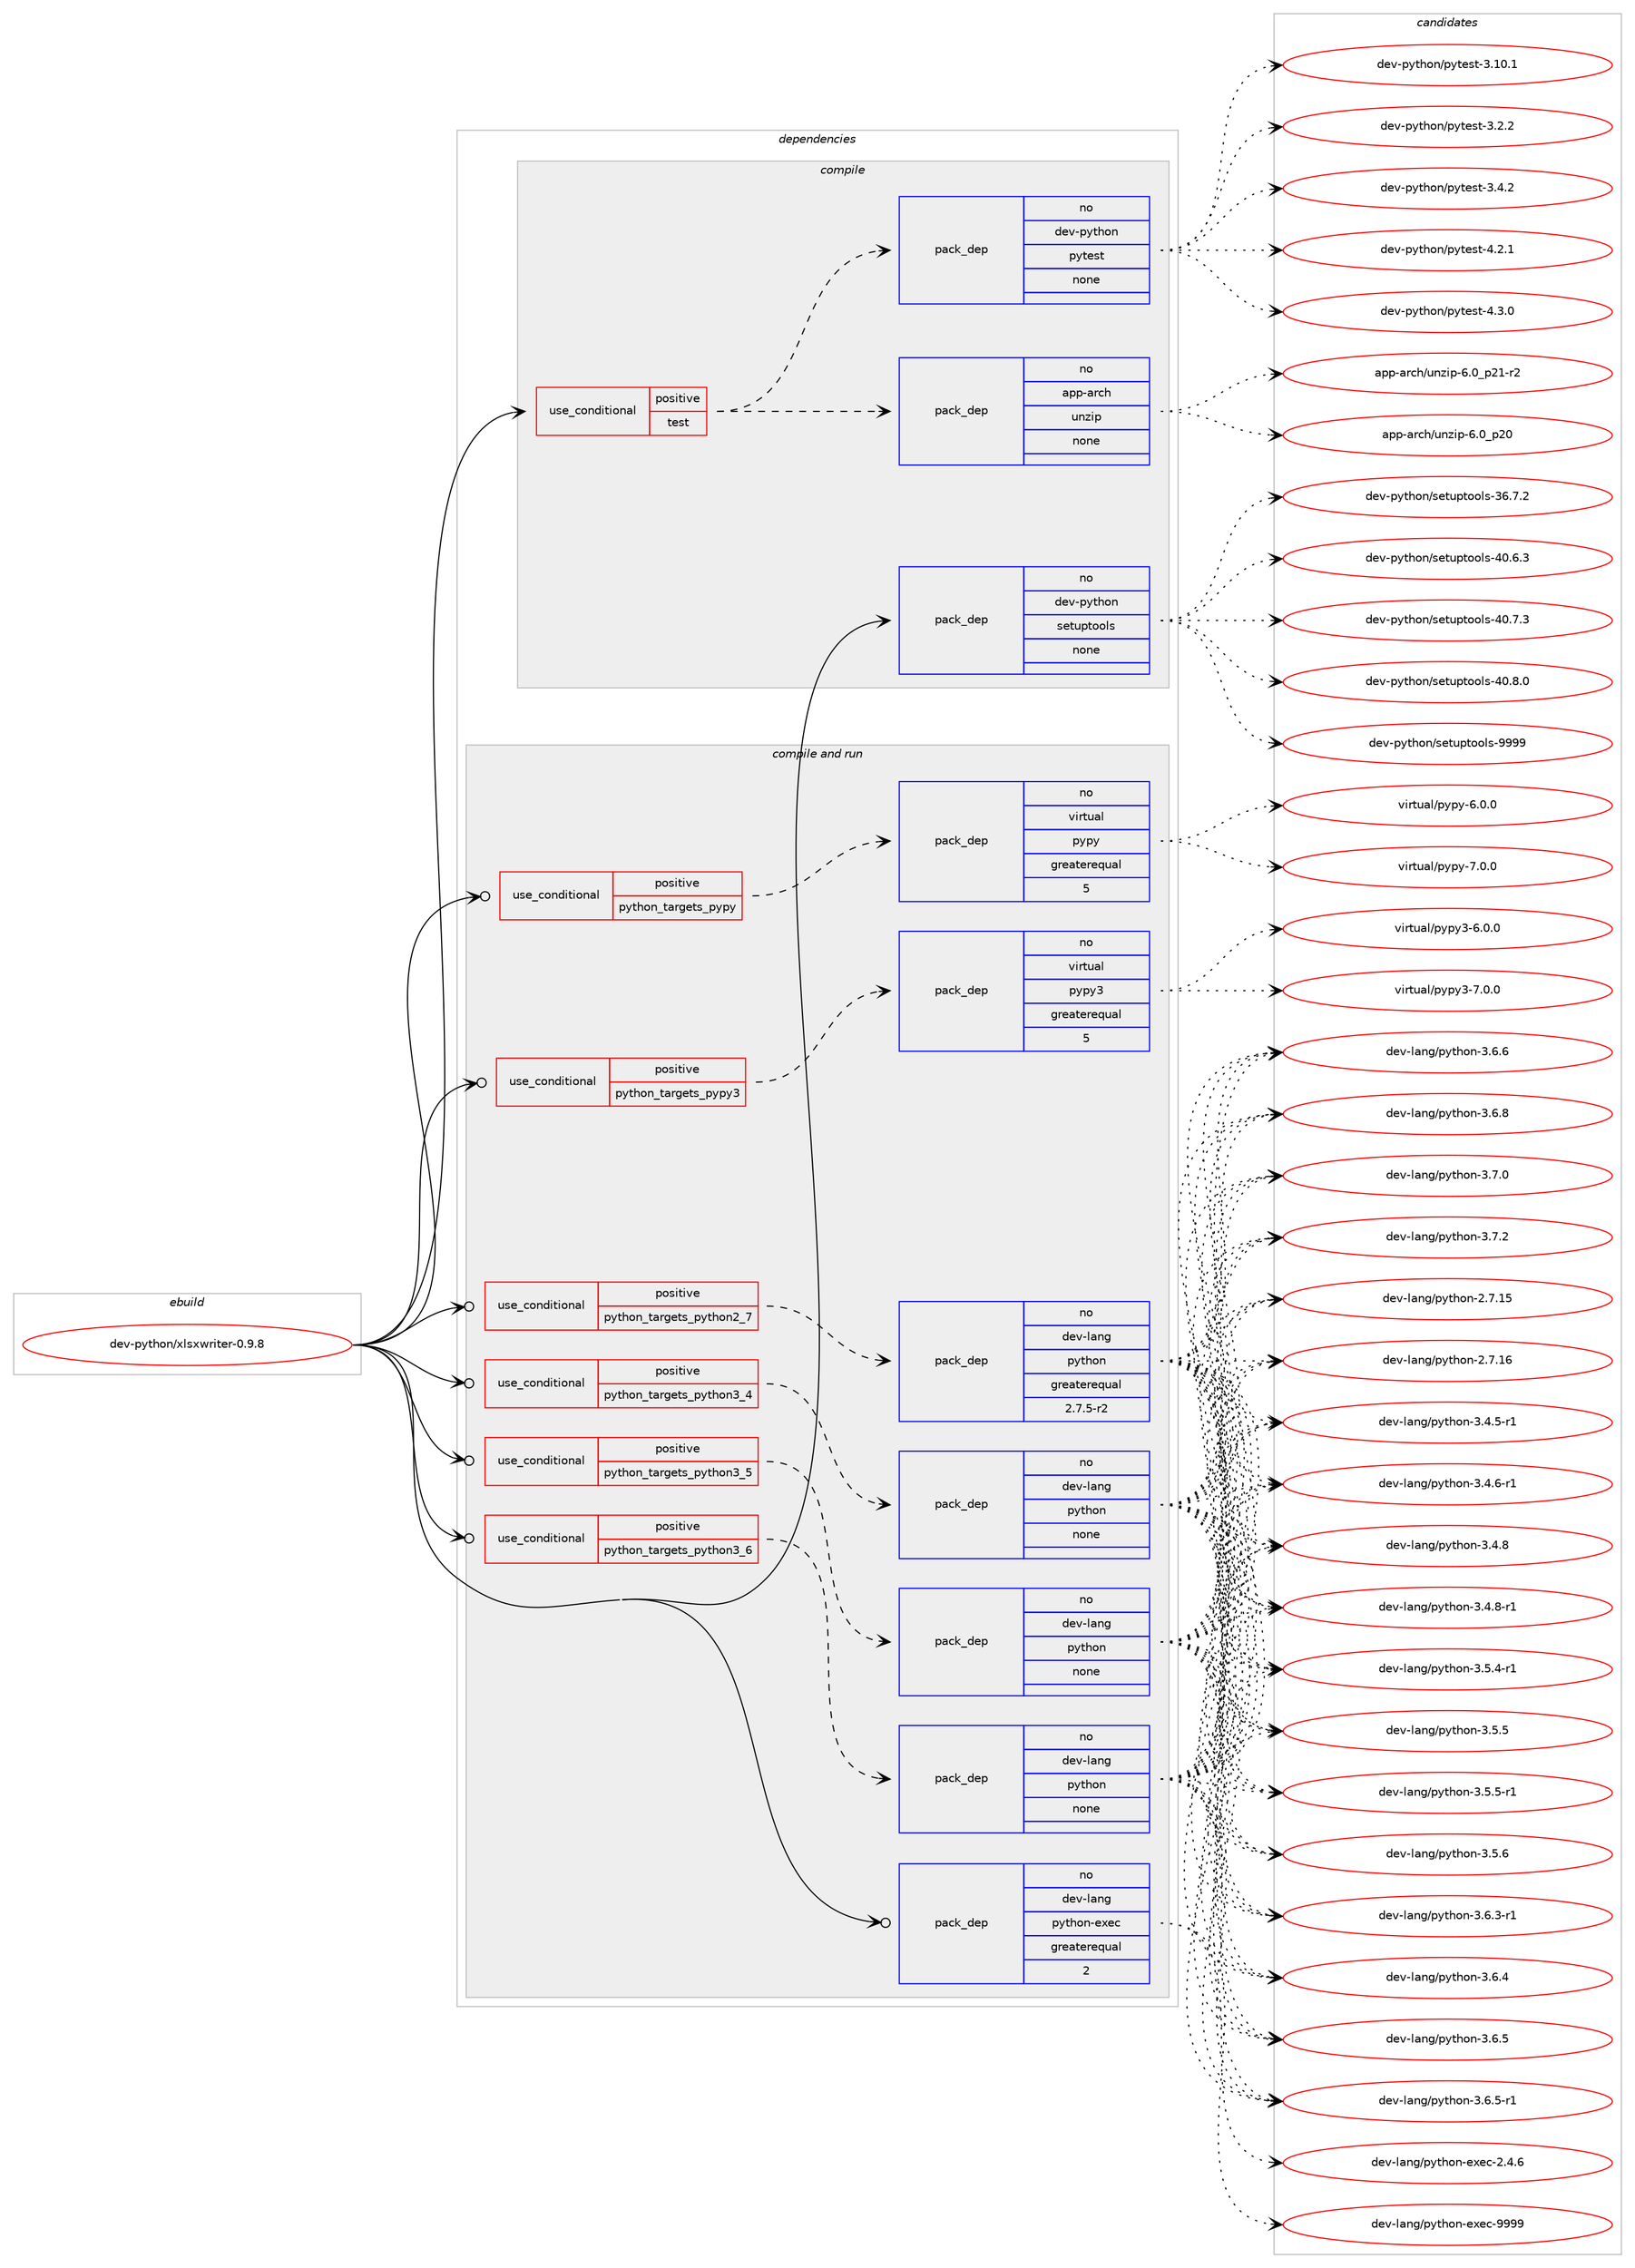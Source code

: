 digraph prolog {

# *************
# Graph options
# *************

newrank=true;
concentrate=true;
compound=true;
graph [rankdir=LR,fontname=Helvetica,fontsize=10,ranksep=1.5];#, ranksep=2.5, nodesep=0.2];
edge  [arrowhead=vee];
node  [fontname=Helvetica,fontsize=10];

# **********
# The ebuild
# **********

subgraph cluster_leftcol {
color=gray;
rank=same;
label=<<i>ebuild</i>>;
id [label="dev-python/xlsxwriter-0.9.8", color=red, width=4, href="../dev-python/xlsxwriter-0.9.8.svg"];
}

# ****************
# The dependencies
# ****************

subgraph cluster_midcol {
color=gray;
label=<<i>dependencies</i>>;
subgraph cluster_compile {
fillcolor="#eeeeee";
style=filled;
label=<<i>compile</i>>;
subgraph cond387084 {
dependency1448691 [label=<<TABLE BORDER="0" CELLBORDER="1" CELLSPACING="0" CELLPADDING="4"><TR><TD ROWSPAN="3" CELLPADDING="10">use_conditional</TD></TR><TR><TD>positive</TD></TR><TR><TD>test</TD></TR></TABLE>>, shape=none, color=red];
subgraph pack1038237 {
dependency1448692 [label=<<TABLE BORDER="0" CELLBORDER="1" CELLSPACING="0" CELLPADDING="4" WIDTH="220"><TR><TD ROWSPAN="6" CELLPADDING="30">pack_dep</TD></TR><TR><TD WIDTH="110">no</TD></TR><TR><TD>app-arch</TD></TR><TR><TD>unzip</TD></TR><TR><TD>none</TD></TR><TR><TD></TD></TR></TABLE>>, shape=none, color=blue];
}
dependency1448691:e -> dependency1448692:w [weight=20,style="dashed",arrowhead="vee"];
subgraph pack1038238 {
dependency1448693 [label=<<TABLE BORDER="0" CELLBORDER="1" CELLSPACING="0" CELLPADDING="4" WIDTH="220"><TR><TD ROWSPAN="6" CELLPADDING="30">pack_dep</TD></TR><TR><TD WIDTH="110">no</TD></TR><TR><TD>dev-python</TD></TR><TR><TD>pytest</TD></TR><TR><TD>none</TD></TR><TR><TD></TD></TR></TABLE>>, shape=none, color=blue];
}
dependency1448691:e -> dependency1448693:w [weight=20,style="dashed",arrowhead="vee"];
}
id:e -> dependency1448691:w [weight=20,style="solid",arrowhead="vee"];
subgraph pack1038239 {
dependency1448694 [label=<<TABLE BORDER="0" CELLBORDER="1" CELLSPACING="0" CELLPADDING="4" WIDTH="220"><TR><TD ROWSPAN="6" CELLPADDING="30">pack_dep</TD></TR><TR><TD WIDTH="110">no</TD></TR><TR><TD>dev-python</TD></TR><TR><TD>setuptools</TD></TR><TR><TD>none</TD></TR><TR><TD></TD></TR></TABLE>>, shape=none, color=blue];
}
id:e -> dependency1448694:w [weight=20,style="solid",arrowhead="vee"];
}
subgraph cluster_compileandrun {
fillcolor="#eeeeee";
style=filled;
label=<<i>compile and run</i>>;
subgraph cond387085 {
dependency1448695 [label=<<TABLE BORDER="0" CELLBORDER="1" CELLSPACING="0" CELLPADDING="4"><TR><TD ROWSPAN="3" CELLPADDING="10">use_conditional</TD></TR><TR><TD>positive</TD></TR><TR><TD>python_targets_pypy</TD></TR></TABLE>>, shape=none, color=red];
subgraph pack1038240 {
dependency1448696 [label=<<TABLE BORDER="0" CELLBORDER="1" CELLSPACING="0" CELLPADDING="4" WIDTH="220"><TR><TD ROWSPAN="6" CELLPADDING="30">pack_dep</TD></TR><TR><TD WIDTH="110">no</TD></TR><TR><TD>virtual</TD></TR><TR><TD>pypy</TD></TR><TR><TD>greaterequal</TD></TR><TR><TD>5</TD></TR></TABLE>>, shape=none, color=blue];
}
dependency1448695:e -> dependency1448696:w [weight=20,style="dashed",arrowhead="vee"];
}
id:e -> dependency1448695:w [weight=20,style="solid",arrowhead="odotvee"];
subgraph cond387086 {
dependency1448697 [label=<<TABLE BORDER="0" CELLBORDER="1" CELLSPACING="0" CELLPADDING="4"><TR><TD ROWSPAN="3" CELLPADDING="10">use_conditional</TD></TR><TR><TD>positive</TD></TR><TR><TD>python_targets_pypy3</TD></TR></TABLE>>, shape=none, color=red];
subgraph pack1038241 {
dependency1448698 [label=<<TABLE BORDER="0" CELLBORDER="1" CELLSPACING="0" CELLPADDING="4" WIDTH="220"><TR><TD ROWSPAN="6" CELLPADDING="30">pack_dep</TD></TR><TR><TD WIDTH="110">no</TD></TR><TR><TD>virtual</TD></TR><TR><TD>pypy3</TD></TR><TR><TD>greaterequal</TD></TR><TR><TD>5</TD></TR></TABLE>>, shape=none, color=blue];
}
dependency1448697:e -> dependency1448698:w [weight=20,style="dashed",arrowhead="vee"];
}
id:e -> dependency1448697:w [weight=20,style="solid",arrowhead="odotvee"];
subgraph cond387087 {
dependency1448699 [label=<<TABLE BORDER="0" CELLBORDER="1" CELLSPACING="0" CELLPADDING="4"><TR><TD ROWSPAN="3" CELLPADDING="10">use_conditional</TD></TR><TR><TD>positive</TD></TR><TR><TD>python_targets_python2_7</TD></TR></TABLE>>, shape=none, color=red];
subgraph pack1038242 {
dependency1448700 [label=<<TABLE BORDER="0" CELLBORDER="1" CELLSPACING="0" CELLPADDING="4" WIDTH="220"><TR><TD ROWSPAN="6" CELLPADDING="30">pack_dep</TD></TR><TR><TD WIDTH="110">no</TD></TR><TR><TD>dev-lang</TD></TR><TR><TD>python</TD></TR><TR><TD>greaterequal</TD></TR><TR><TD>2.7.5-r2</TD></TR></TABLE>>, shape=none, color=blue];
}
dependency1448699:e -> dependency1448700:w [weight=20,style="dashed",arrowhead="vee"];
}
id:e -> dependency1448699:w [weight=20,style="solid",arrowhead="odotvee"];
subgraph cond387088 {
dependency1448701 [label=<<TABLE BORDER="0" CELLBORDER="1" CELLSPACING="0" CELLPADDING="4"><TR><TD ROWSPAN="3" CELLPADDING="10">use_conditional</TD></TR><TR><TD>positive</TD></TR><TR><TD>python_targets_python3_4</TD></TR></TABLE>>, shape=none, color=red];
subgraph pack1038243 {
dependency1448702 [label=<<TABLE BORDER="0" CELLBORDER="1" CELLSPACING="0" CELLPADDING="4" WIDTH="220"><TR><TD ROWSPAN="6" CELLPADDING="30">pack_dep</TD></TR><TR><TD WIDTH="110">no</TD></TR><TR><TD>dev-lang</TD></TR><TR><TD>python</TD></TR><TR><TD>none</TD></TR><TR><TD></TD></TR></TABLE>>, shape=none, color=blue];
}
dependency1448701:e -> dependency1448702:w [weight=20,style="dashed",arrowhead="vee"];
}
id:e -> dependency1448701:w [weight=20,style="solid",arrowhead="odotvee"];
subgraph cond387089 {
dependency1448703 [label=<<TABLE BORDER="0" CELLBORDER="1" CELLSPACING="0" CELLPADDING="4"><TR><TD ROWSPAN="3" CELLPADDING="10">use_conditional</TD></TR><TR><TD>positive</TD></TR><TR><TD>python_targets_python3_5</TD></TR></TABLE>>, shape=none, color=red];
subgraph pack1038244 {
dependency1448704 [label=<<TABLE BORDER="0" CELLBORDER="1" CELLSPACING="0" CELLPADDING="4" WIDTH="220"><TR><TD ROWSPAN="6" CELLPADDING="30">pack_dep</TD></TR><TR><TD WIDTH="110">no</TD></TR><TR><TD>dev-lang</TD></TR><TR><TD>python</TD></TR><TR><TD>none</TD></TR><TR><TD></TD></TR></TABLE>>, shape=none, color=blue];
}
dependency1448703:e -> dependency1448704:w [weight=20,style="dashed",arrowhead="vee"];
}
id:e -> dependency1448703:w [weight=20,style="solid",arrowhead="odotvee"];
subgraph cond387090 {
dependency1448705 [label=<<TABLE BORDER="0" CELLBORDER="1" CELLSPACING="0" CELLPADDING="4"><TR><TD ROWSPAN="3" CELLPADDING="10">use_conditional</TD></TR><TR><TD>positive</TD></TR><TR><TD>python_targets_python3_6</TD></TR></TABLE>>, shape=none, color=red];
subgraph pack1038245 {
dependency1448706 [label=<<TABLE BORDER="0" CELLBORDER="1" CELLSPACING="0" CELLPADDING="4" WIDTH="220"><TR><TD ROWSPAN="6" CELLPADDING="30">pack_dep</TD></TR><TR><TD WIDTH="110">no</TD></TR><TR><TD>dev-lang</TD></TR><TR><TD>python</TD></TR><TR><TD>none</TD></TR><TR><TD></TD></TR></TABLE>>, shape=none, color=blue];
}
dependency1448705:e -> dependency1448706:w [weight=20,style="dashed",arrowhead="vee"];
}
id:e -> dependency1448705:w [weight=20,style="solid",arrowhead="odotvee"];
subgraph pack1038246 {
dependency1448707 [label=<<TABLE BORDER="0" CELLBORDER="1" CELLSPACING="0" CELLPADDING="4" WIDTH="220"><TR><TD ROWSPAN="6" CELLPADDING="30">pack_dep</TD></TR><TR><TD WIDTH="110">no</TD></TR><TR><TD>dev-lang</TD></TR><TR><TD>python-exec</TD></TR><TR><TD>greaterequal</TD></TR><TR><TD>2</TD></TR></TABLE>>, shape=none, color=blue];
}
id:e -> dependency1448707:w [weight=20,style="solid",arrowhead="odotvee"];
}
subgraph cluster_run {
fillcolor="#eeeeee";
style=filled;
label=<<i>run</i>>;
}
}

# **************
# The candidates
# **************

subgraph cluster_choices {
rank=same;
color=gray;
label=<<i>candidates</i>>;

subgraph choice1038237 {
color=black;
nodesep=1;
choice971121124597114991044711711012210511245544648951125048 [label="app-arch/unzip-6.0_p20", color=red, width=4,href="../app-arch/unzip-6.0_p20.svg"];
choice9711211245971149910447117110122105112455446489511250494511450 [label="app-arch/unzip-6.0_p21-r2", color=red, width=4,href="../app-arch/unzip-6.0_p21-r2.svg"];
dependency1448692:e -> choice971121124597114991044711711012210511245544648951125048:w [style=dotted,weight="100"];
dependency1448692:e -> choice9711211245971149910447117110122105112455446489511250494511450:w [style=dotted,weight="100"];
}
subgraph choice1038238 {
color=black;
nodesep=1;
choice100101118451121211161041111104711212111610111511645514649484649 [label="dev-python/pytest-3.10.1", color=red, width=4,href="../dev-python/pytest-3.10.1.svg"];
choice1001011184511212111610411111047112121116101115116455146504650 [label="dev-python/pytest-3.2.2", color=red, width=4,href="../dev-python/pytest-3.2.2.svg"];
choice1001011184511212111610411111047112121116101115116455146524650 [label="dev-python/pytest-3.4.2", color=red, width=4,href="../dev-python/pytest-3.4.2.svg"];
choice1001011184511212111610411111047112121116101115116455246504649 [label="dev-python/pytest-4.2.1", color=red, width=4,href="../dev-python/pytest-4.2.1.svg"];
choice1001011184511212111610411111047112121116101115116455246514648 [label="dev-python/pytest-4.3.0", color=red, width=4,href="../dev-python/pytest-4.3.0.svg"];
dependency1448693:e -> choice100101118451121211161041111104711212111610111511645514649484649:w [style=dotted,weight="100"];
dependency1448693:e -> choice1001011184511212111610411111047112121116101115116455146504650:w [style=dotted,weight="100"];
dependency1448693:e -> choice1001011184511212111610411111047112121116101115116455146524650:w [style=dotted,weight="100"];
dependency1448693:e -> choice1001011184511212111610411111047112121116101115116455246504649:w [style=dotted,weight="100"];
dependency1448693:e -> choice1001011184511212111610411111047112121116101115116455246514648:w [style=dotted,weight="100"];
}
subgraph choice1038239 {
color=black;
nodesep=1;
choice100101118451121211161041111104711510111611711211611111110811545515446554650 [label="dev-python/setuptools-36.7.2", color=red, width=4,href="../dev-python/setuptools-36.7.2.svg"];
choice100101118451121211161041111104711510111611711211611111110811545524846544651 [label="dev-python/setuptools-40.6.3", color=red, width=4,href="../dev-python/setuptools-40.6.3.svg"];
choice100101118451121211161041111104711510111611711211611111110811545524846554651 [label="dev-python/setuptools-40.7.3", color=red, width=4,href="../dev-python/setuptools-40.7.3.svg"];
choice100101118451121211161041111104711510111611711211611111110811545524846564648 [label="dev-python/setuptools-40.8.0", color=red, width=4,href="../dev-python/setuptools-40.8.0.svg"];
choice10010111845112121116104111110471151011161171121161111111081154557575757 [label="dev-python/setuptools-9999", color=red, width=4,href="../dev-python/setuptools-9999.svg"];
dependency1448694:e -> choice100101118451121211161041111104711510111611711211611111110811545515446554650:w [style=dotted,weight="100"];
dependency1448694:e -> choice100101118451121211161041111104711510111611711211611111110811545524846544651:w [style=dotted,weight="100"];
dependency1448694:e -> choice100101118451121211161041111104711510111611711211611111110811545524846554651:w [style=dotted,weight="100"];
dependency1448694:e -> choice100101118451121211161041111104711510111611711211611111110811545524846564648:w [style=dotted,weight="100"];
dependency1448694:e -> choice10010111845112121116104111110471151011161171121161111111081154557575757:w [style=dotted,weight="100"];
}
subgraph choice1038240 {
color=black;
nodesep=1;
choice1181051141161179710847112121112121455446484648 [label="virtual/pypy-6.0.0", color=red, width=4,href="../virtual/pypy-6.0.0.svg"];
choice1181051141161179710847112121112121455546484648 [label="virtual/pypy-7.0.0", color=red, width=4,href="../virtual/pypy-7.0.0.svg"];
dependency1448696:e -> choice1181051141161179710847112121112121455446484648:w [style=dotted,weight="100"];
dependency1448696:e -> choice1181051141161179710847112121112121455546484648:w [style=dotted,weight="100"];
}
subgraph choice1038241 {
color=black;
nodesep=1;
choice118105114116117971084711212111212151455446484648 [label="virtual/pypy3-6.0.0", color=red, width=4,href="../virtual/pypy3-6.0.0.svg"];
choice118105114116117971084711212111212151455546484648 [label="virtual/pypy3-7.0.0", color=red, width=4,href="../virtual/pypy3-7.0.0.svg"];
dependency1448698:e -> choice118105114116117971084711212111212151455446484648:w [style=dotted,weight="100"];
dependency1448698:e -> choice118105114116117971084711212111212151455546484648:w [style=dotted,weight="100"];
}
subgraph choice1038242 {
color=black;
nodesep=1;
choice10010111845108971101034711212111610411111045504655464953 [label="dev-lang/python-2.7.15", color=red, width=4,href="../dev-lang/python-2.7.15.svg"];
choice10010111845108971101034711212111610411111045504655464954 [label="dev-lang/python-2.7.16", color=red, width=4,href="../dev-lang/python-2.7.16.svg"];
choice1001011184510897110103471121211161041111104551465246534511449 [label="dev-lang/python-3.4.5-r1", color=red, width=4,href="../dev-lang/python-3.4.5-r1.svg"];
choice1001011184510897110103471121211161041111104551465246544511449 [label="dev-lang/python-3.4.6-r1", color=red, width=4,href="../dev-lang/python-3.4.6-r1.svg"];
choice100101118451089711010347112121116104111110455146524656 [label="dev-lang/python-3.4.8", color=red, width=4,href="../dev-lang/python-3.4.8.svg"];
choice1001011184510897110103471121211161041111104551465246564511449 [label="dev-lang/python-3.4.8-r1", color=red, width=4,href="../dev-lang/python-3.4.8-r1.svg"];
choice1001011184510897110103471121211161041111104551465346524511449 [label="dev-lang/python-3.5.4-r1", color=red, width=4,href="../dev-lang/python-3.5.4-r1.svg"];
choice100101118451089711010347112121116104111110455146534653 [label="dev-lang/python-3.5.5", color=red, width=4,href="../dev-lang/python-3.5.5.svg"];
choice1001011184510897110103471121211161041111104551465346534511449 [label="dev-lang/python-3.5.5-r1", color=red, width=4,href="../dev-lang/python-3.5.5-r1.svg"];
choice100101118451089711010347112121116104111110455146534654 [label="dev-lang/python-3.5.6", color=red, width=4,href="../dev-lang/python-3.5.6.svg"];
choice1001011184510897110103471121211161041111104551465446514511449 [label="dev-lang/python-3.6.3-r1", color=red, width=4,href="../dev-lang/python-3.6.3-r1.svg"];
choice100101118451089711010347112121116104111110455146544652 [label="dev-lang/python-3.6.4", color=red, width=4,href="../dev-lang/python-3.6.4.svg"];
choice100101118451089711010347112121116104111110455146544653 [label="dev-lang/python-3.6.5", color=red, width=4,href="../dev-lang/python-3.6.5.svg"];
choice1001011184510897110103471121211161041111104551465446534511449 [label="dev-lang/python-3.6.5-r1", color=red, width=4,href="../dev-lang/python-3.6.5-r1.svg"];
choice100101118451089711010347112121116104111110455146544654 [label="dev-lang/python-3.6.6", color=red, width=4,href="../dev-lang/python-3.6.6.svg"];
choice100101118451089711010347112121116104111110455146544656 [label="dev-lang/python-3.6.8", color=red, width=4,href="../dev-lang/python-3.6.8.svg"];
choice100101118451089711010347112121116104111110455146554648 [label="dev-lang/python-3.7.0", color=red, width=4,href="../dev-lang/python-3.7.0.svg"];
choice100101118451089711010347112121116104111110455146554650 [label="dev-lang/python-3.7.2", color=red, width=4,href="../dev-lang/python-3.7.2.svg"];
dependency1448700:e -> choice10010111845108971101034711212111610411111045504655464953:w [style=dotted,weight="100"];
dependency1448700:e -> choice10010111845108971101034711212111610411111045504655464954:w [style=dotted,weight="100"];
dependency1448700:e -> choice1001011184510897110103471121211161041111104551465246534511449:w [style=dotted,weight="100"];
dependency1448700:e -> choice1001011184510897110103471121211161041111104551465246544511449:w [style=dotted,weight="100"];
dependency1448700:e -> choice100101118451089711010347112121116104111110455146524656:w [style=dotted,weight="100"];
dependency1448700:e -> choice1001011184510897110103471121211161041111104551465246564511449:w [style=dotted,weight="100"];
dependency1448700:e -> choice1001011184510897110103471121211161041111104551465346524511449:w [style=dotted,weight="100"];
dependency1448700:e -> choice100101118451089711010347112121116104111110455146534653:w [style=dotted,weight="100"];
dependency1448700:e -> choice1001011184510897110103471121211161041111104551465346534511449:w [style=dotted,weight="100"];
dependency1448700:e -> choice100101118451089711010347112121116104111110455146534654:w [style=dotted,weight="100"];
dependency1448700:e -> choice1001011184510897110103471121211161041111104551465446514511449:w [style=dotted,weight="100"];
dependency1448700:e -> choice100101118451089711010347112121116104111110455146544652:w [style=dotted,weight="100"];
dependency1448700:e -> choice100101118451089711010347112121116104111110455146544653:w [style=dotted,weight="100"];
dependency1448700:e -> choice1001011184510897110103471121211161041111104551465446534511449:w [style=dotted,weight="100"];
dependency1448700:e -> choice100101118451089711010347112121116104111110455146544654:w [style=dotted,weight="100"];
dependency1448700:e -> choice100101118451089711010347112121116104111110455146544656:w [style=dotted,weight="100"];
dependency1448700:e -> choice100101118451089711010347112121116104111110455146554648:w [style=dotted,weight="100"];
dependency1448700:e -> choice100101118451089711010347112121116104111110455146554650:w [style=dotted,weight="100"];
}
subgraph choice1038243 {
color=black;
nodesep=1;
choice10010111845108971101034711212111610411111045504655464953 [label="dev-lang/python-2.7.15", color=red, width=4,href="../dev-lang/python-2.7.15.svg"];
choice10010111845108971101034711212111610411111045504655464954 [label="dev-lang/python-2.7.16", color=red, width=4,href="../dev-lang/python-2.7.16.svg"];
choice1001011184510897110103471121211161041111104551465246534511449 [label="dev-lang/python-3.4.5-r1", color=red, width=4,href="../dev-lang/python-3.4.5-r1.svg"];
choice1001011184510897110103471121211161041111104551465246544511449 [label="dev-lang/python-3.4.6-r1", color=red, width=4,href="../dev-lang/python-3.4.6-r1.svg"];
choice100101118451089711010347112121116104111110455146524656 [label="dev-lang/python-3.4.8", color=red, width=4,href="../dev-lang/python-3.4.8.svg"];
choice1001011184510897110103471121211161041111104551465246564511449 [label="dev-lang/python-3.4.8-r1", color=red, width=4,href="../dev-lang/python-3.4.8-r1.svg"];
choice1001011184510897110103471121211161041111104551465346524511449 [label="dev-lang/python-3.5.4-r1", color=red, width=4,href="../dev-lang/python-3.5.4-r1.svg"];
choice100101118451089711010347112121116104111110455146534653 [label="dev-lang/python-3.5.5", color=red, width=4,href="../dev-lang/python-3.5.5.svg"];
choice1001011184510897110103471121211161041111104551465346534511449 [label="dev-lang/python-3.5.5-r1", color=red, width=4,href="../dev-lang/python-3.5.5-r1.svg"];
choice100101118451089711010347112121116104111110455146534654 [label="dev-lang/python-3.5.6", color=red, width=4,href="../dev-lang/python-3.5.6.svg"];
choice1001011184510897110103471121211161041111104551465446514511449 [label="dev-lang/python-3.6.3-r1", color=red, width=4,href="../dev-lang/python-3.6.3-r1.svg"];
choice100101118451089711010347112121116104111110455146544652 [label="dev-lang/python-3.6.4", color=red, width=4,href="../dev-lang/python-3.6.4.svg"];
choice100101118451089711010347112121116104111110455146544653 [label="dev-lang/python-3.6.5", color=red, width=4,href="../dev-lang/python-3.6.5.svg"];
choice1001011184510897110103471121211161041111104551465446534511449 [label="dev-lang/python-3.6.5-r1", color=red, width=4,href="../dev-lang/python-3.6.5-r1.svg"];
choice100101118451089711010347112121116104111110455146544654 [label="dev-lang/python-3.6.6", color=red, width=4,href="../dev-lang/python-3.6.6.svg"];
choice100101118451089711010347112121116104111110455146544656 [label="dev-lang/python-3.6.8", color=red, width=4,href="../dev-lang/python-3.6.8.svg"];
choice100101118451089711010347112121116104111110455146554648 [label="dev-lang/python-3.7.0", color=red, width=4,href="../dev-lang/python-3.7.0.svg"];
choice100101118451089711010347112121116104111110455146554650 [label="dev-lang/python-3.7.2", color=red, width=4,href="../dev-lang/python-3.7.2.svg"];
dependency1448702:e -> choice10010111845108971101034711212111610411111045504655464953:w [style=dotted,weight="100"];
dependency1448702:e -> choice10010111845108971101034711212111610411111045504655464954:w [style=dotted,weight="100"];
dependency1448702:e -> choice1001011184510897110103471121211161041111104551465246534511449:w [style=dotted,weight="100"];
dependency1448702:e -> choice1001011184510897110103471121211161041111104551465246544511449:w [style=dotted,weight="100"];
dependency1448702:e -> choice100101118451089711010347112121116104111110455146524656:w [style=dotted,weight="100"];
dependency1448702:e -> choice1001011184510897110103471121211161041111104551465246564511449:w [style=dotted,weight="100"];
dependency1448702:e -> choice1001011184510897110103471121211161041111104551465346524511449:w [style=dotted,weight="100"];
dependency1448702:e -> choice100101118451089711010347112121116104111110455146534653:w [style=dotted,weight="100"];
dependency1448702:e -> choice1001011184510897110103471121211161041111104551465346534511449:w [style=dotted,weight="100"];
dependency1448702:e -> choice100101118451089711010347112121116104111110455146534654:w [style=dotted,weight="100"];
dependency1448702:e -> choice1001011184510897110103471121211161041111104551465446514511449:w [style=dotted,weight="100"];
dependency1448702:e -> choice100101118451089711010347112121116104111110455146544652:w [style=dotted,weight="100"];
dependency1448702:e -> choice100101118451089711010347112121116104111110455146544653:w [style=dotted,weight="100"];
dependency1448702:e -> choice1001011184510897110103471121211161041111104551465446534511449:w [style=dotted,weight="100"];
dependency1448702:e -> choice100101118451089711010347112121116104111110455146544654:w [style=dotted,weight="100"];
dependency1448702:e -> choice100101118451089711010347112121116104111110455146544656:w [style=dotted,weight="100"];
dependency1448702:e -> choice100101118451089711010347112121116104111110455146554648:w [style=dotted,weight="100"];
dependency1448702:e -> choice100101118451089711010347112121116104111110455146554650:w [style=dotted,weight="100"];
}
subgraph choice1038244 {
color=black;
nodesep=1;
choice10010111845108971101034711212111610411111045504655464953 [label="dev-lang/python-2.7.15", color=red, width=4,href="../dev-lang/python-2.7.15.svg"];
choice10010111845108971101034711212111610411111045504655464954 [label="dev-lang/python-2.7.16", color=red, width=4,href="../dev-lang/python-2.7.16.svg"];
choice1001011184510897110103471121211161041111104551465246534511449 [label="dev-lang/python-3.4.5-r1", color=red, width=4,href="../dev-lang/python-3.4.5-r1.svg"];
choice1001011184510897110103471121211161041111104551465246544511449 [label="dev-lang/python-3.4.6-r1", color=red, width=4,href="../dev-lang/python-3.4.6-r1.svg"];
choice100101118451089711010347112121116104111110455146524656 [label="dev-lang/python-3.4.8", color=red, width=4,href="../dev-lang/python-3.4.8.svg"];
choice1001011184510897110103471121211161041111104551465246564511449 [label="dev-lang/python-3.4.8-r1", color=red, width=4,href="../dev-lang/python-3.4.8-r1.svg"];
choice1001011184510897110103471121211161041111104551465346524511449 [label="dev-lang/python-3.5.4-r1", color=red, width=4,href="../dev-lang/python-3.5.4-r1.svg"];
choice100101118451089711010347112121116104111110455146534653 [label="dev-lang/python-3.5.5", color=red, width=4,href="../dev-lang/python-3.5.5.svg"];
choice1001011184510897110103471121211161041111104551465346534511449 [label="dev-lang/python-3.5.5-r1", color=red, width=4,href="../dev-lang/python-3.5.5-r1.svg"];
choice100101118451089711010347112121116104111110455146534654 [label="dev-lang/python-3.5.6", color=red, width=4,href="../dev-lang/python-3.5.6.svg"];
choice1001011184510897110103471121211161041111104551465446514511449 [label="dev-lang/python-3.6.3-r1", color=red, width=4,href="../dev-lang/python-3.6.3-r1.svg"];
choice100101118451089711010347112121116104111110455146544652 [label="dev-lang/python-3.6.4", color=red, width=4,href="../dev-lang/python-3.6.4.svg"];
choice100101118451089711010347112121116104111110455146544653 [label="dev-lang/python-3.6.5", color=red, width=4,href="../dev-lang/python-3.6.5.svg"];
choice1001011184510897110103471121211161041111104551465446534511449 [label="dev-lang/python-3.6.5-r1", color=red, width=4,href="../dev-lang/python-3.6.5-r1.svg"];
choice100101118451089711010347112121116104111110455146544654 [label="dev-lang/python-3.6.6", color=red, width=4,href="../dev-lang/python-3.6.6.svg"];
choice100101118451089711010347112121116104111110455146544656 [label="dev-lang/python-3.6.8", color=red, width=4,href="../dev-lang/python-3.6.8.svg"];
choice100101118451089711010347112121116104111110455146554648 [label="dev-lang/python-3.7.0", color=red, width=4,href="../dev-lang/python-3.7.0.svg"];
choice100101118451089711010347112121116104111110455146554650 [label="dev-lang/python-3.7.2", color=red, width=4,href="../dev-lang/python-3.7.2.svg"];
dependency1448704:e -> choice10010111845108971101034711212111610411111045504655464953:w [style=dotted,weight="100"];
dependency1448704:e -> choice10010111845108971101034711212111610411111045504655464954:w [style=dotted,weight="100"];
dependency1448704:e -> choice1001011184510897110103471121211161041111104551465246534511449:w [style=dotted,weight="100"];
dependency1448704:e -> choice1001011184510897110103471121211161041111104551465246544511449:w [style=dotted,weight="100"];
dependency1448704:e -> choice100101118451089711010347112121116104111110455146524656:w [style=dotted,weight="100"];
dependency1448704:e -> choice1001011184510897110103471121211161041111104551465246564511449:w [style=dotted,weight="100"];
dependency1448704:e -> choice1001011184510897110103471121211161041111104551465346524511449:w [style=dotted,weight="100"];
dependency1448704:e -> choice100101118451089711010347112121116104111110455146534653:w [style=dotted,weight="100"];
dependency1448704:e -> choice1001011184510897110103471121211161041111104551465346534511449:w [style=dotted,weight="100"];
dependency1448704:e -> choice100101118451089711010347112121116104111110455146534654:w [style=dotted,weight="100"];
dependency1448704:e -> choice1001011184510897110103471121211161041111104551465446514511449:w [style=dotted,weight="100"];
dependency1448704:e -> choice100101118451089711010347112121116104111110455146544652:w [style=dotted,weight="100"];
dependency1448704:e -> choice100101118451089711010347112121116104111110455146544653:w [style=dotted,weight="100"];
dependency1448704:e -> choice1001011184510897110103471121211161041111104551465446534511449:w [style=dotted,weight="100"];
dependency1448704:e -> choice100101118451089711010347112121116104111110455146544654:w [style=dotted,weight="100"];
dependency1448704:e -> choice100101118451089711010347112121116104111110455146544656:w [style=dotted,weight="100"];
dependency1448704:e -> choice100101118451089711010347112121116104111110455146554648:w [style=dotted,weight="100"];
dependency1448704:e -> choice100101118451089711010347112121116104111110455146554650:w [style=dotted,weight="100"];
}
subgraph choice1038245 {
color=black;
nodesep=1;
choice10010111845108971101034711212111610411111045504655464953 [label="dev-lang/python-2.7.15", color=red, width=4,href="../dev-lang/python-2.7.15.svg"];
choice10010111845108971101034711212111610411111045504655464954 [label="dev-lang/python-2.7.16", color=red, width=4,href="../dev-lang/python-2.7.16.svg"];
choice1001011184510897110103471121211161041111104551465246534511449 [label="dev-lang/python-3.4.5-r1", color=red, width=4,href="../dev-lang/python-3.4.5-r1.svg"];
choice1001011184510897110103471121211161041111104551465246544511449 [label="dev-lang/python-3.4.6-r1", color=red, width=4,href="../dev-lang/python-3.4.6-r1.svg"];
choice100101118451089711010347112121116104111110455146524656 [label="dev-lang/python-3.4.8", color=red, width=4,href="../dev-lang/python-3.4.8.svg"];
choice1001011184510897110103471121211161041111104551465246564511449 [label="dev-lang/python-3.4.8-r1", color=red, width=4,href="../dev-lang/python-3.4.8-r1.svg"];
choice1001011184510897110103471121211161041111104551465346524511449 [label="dev-lang/python-3.5.4-r1", color=red, width=4,href="../dev-lang/python-3.5.4-r1.svg"];
choice100101118451089711010347112121116104111110455146534653 [label="dev-lang/python-3.5.5", color=red, width=4,href="../dev-lang/python-3.5.5.svg"];
choice1001011184510897110103471121211161041111104551465346534511449 [label="dev-lang/python-3.5.5-r1", color=red, width=4,href="../dev-lang/python-3.5.5-r1.svg"];
choice100101118451089711010347112121116104111110455146534654 [label="dev-lang/python-3.5.6", color=red, width=4,href="../dev-lang/python-3.5.6.svg"];
choice1001011184510897110103471121211161041111104551465446514511449 [label="dev-lang/python-3.6.3-r1", color=red, width=4,href="../dev-lang/python-3.6.3-r1.svg"];
choice100101118451089711010347112121116104111110455146544652 [label="dev-lang/python-3.6.4", color=red, width=4,href="../dev-lang/python-3.6.4.svg"];
choice100101118451089711010347112121116104111110455146544653 [label="dev-lang/python-3.6.5", color=red, width=4,href="../dev-lang/python-3.6.5.svg"];
choice1001011184510897110103471121211161041111104551465446534511449 [label="dev-lang/python-3.6.5-r1", color=red, width=4,href="../dev-lang/python-3.6.5-r1.svg"];
choice100101118451089711010347112121116104111110455146544654 [label="dev-lang/python-3.6.6", color=red, width=4,href="../dev-lang/python-3.6.6.svg"];
choice100101118451089711010347112121116104111110455146544656 [label="dev-lang/python-3.6.8", color=red, width=4,href="../dev-lang/python-3.6.8.svg"];
choice100101118451089711010347112121116104111110455146554648 [label="dev-lang/python-3.7.0", color=red, width=4,href="../dev-lang/python-3.7.0.svg"];
choice100101118451089711010347112121116104111110455146554650 [label="dev-lang/python-3.7.2", color=red, width=4,href="../dev-lang/python-3.7.2.svg"];
dependency1448706:e -> choice10010111845108971101034711212111610411111045504655464953:w [style=dotted,weight="100"];
dependency1448706:e -> choice10010111845108971101034711212111610411111045504655464954:w [style=dotted,weight="100"];
dependency1448706:e -> choice1001011184510897110103471121211161041111104551465246534511449:w [style=dotted,weight="100"];
dependency1448706:e -> choice1001011184510897110103471121211161041111104551465246544511449:w [style=dotted,weight="100"];
dependency1448706:e -> choice100101118451089711010347112121116104111110455146524656:w [style=dotted,weight="100"];
dependency1448706:e -> choice1001011184510897110103471121211161041111104551465246564511449:w [style=dotted,weight="100"];
dependency1448706:e -> choice1001011184510897110103471121211161041111104551465346524511449:w [style=dotted,weight="100"];
dependency1448706:e -> choice100101118451089711010347112121116104111110455146534653:w [style=dotted,weight="100"];
dependency1448706:e -> choice1001011184510897110103471121211161041111104551465346534511449:w [style=dotted,weight="100"];
dependency1448706:e -> choice100101118451089711010347112121116104111110455146534654:w [style=dotted,weight="100"];
dependency1448706:e -> choice1001011184510897110103471121211161041111104551465446514511449:w [style=dotted,weight="100"];
dependency1448706:e -> choice100101118451089711010347112121116104111110455146544652:w [style=dotted,weight="100"];
dependency1448706:e -> choice100101118451089711010347112121116104111110455146544653:w [style=dotted,weight="100"];
dependency1448706:e -> choice1001011184510897110103471121211161041111104551465446534511449:w [style=dotted,weight="100"];
dependency1448706:e -> choice100101118451089711010347112121116104111110455146544654:w [style=dotted,weight="100"];
dependency1448706:e -> choice100101118451089711010347112121116104111110455146544656:w [style=dotted,weight="100"];
dependency1448706:e -> choice100101118451089711010347112121116104111110455146554648:w [style=dotted,weight="100"];
dependency1448706:e -> choice100101118451089711010347112121116104111110455146554650:w [style=dotted,weight="100"];
}
subgraph choice1038246 {
color=black;
nodesep=1;
choice1001011184510897110103471121211161041111104510112010199455046524654 [label="dev-lang/python-exec-2.4.6", color=red, width=4,href="../dev-lang/python-exec-2.4.6.svg"];
choice10010111845108971101034711212111610411111045101120101994557575757 [label="dev-lang/python-exec-9999", color=red, width=4,href="../dev-lang/python-exec-9999.svg"];
dependency1448707:e -> choice1001011184510897110103471121211161041111104510112010199455046524654:w [style=dotted,weight="100"];
dependency1448707:e -> choice10010111845108971101034711212111610411111045101120101994557575757:w [style=dotted,weight="100"];
}
}

}
